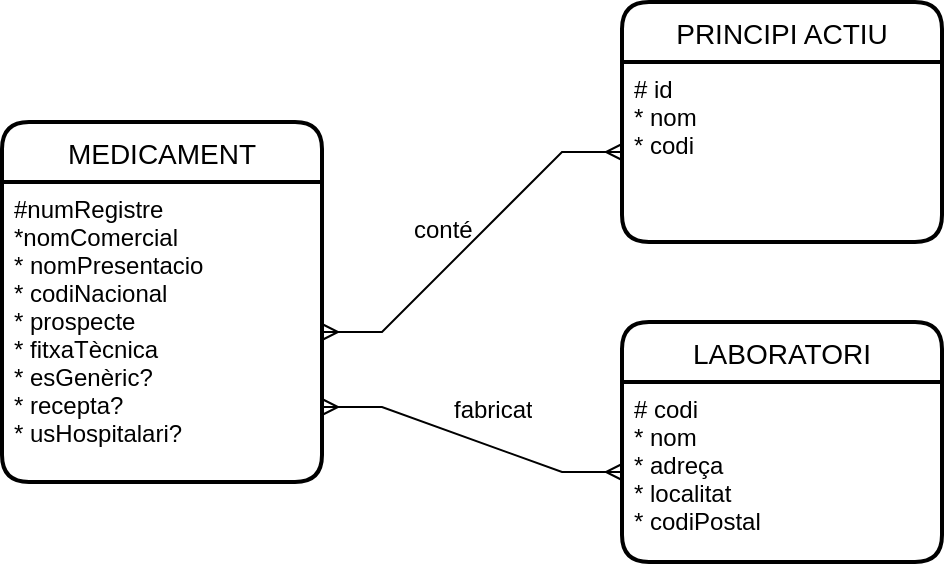 <mxfile version="15.4.3" type="device"><diagram id="nqQrGJzqwovY9uAYzeoE" name="Page-1"><mxGraphModel dx="1038" dy="579" grid="1" gridSize="10" guides="1" tooltips="1" connect="1" arrows="1" fold="1" page="1" pageScale="1" pageWidth="827" pageHeight="1169" math="0" shadow="0"><root><mxCell id="0"/><mxCell id="1" parent="0"/><mxCell id="5NbygTMlmRyL7NT6x6iq-1" value="MEDICAMENT" style="swimlane;childLayout=stackLayout;horizontal=1;startSize=30;horizontalStack=0;rounded=1;fontSize=14;fontStyle=0;strokeWidth=2;resizeParent=0;resizeLast=1;shadow=0;dashed=0;align=center;" vertex="1" parent="1"><mxGeometry x="130" y="100" width="160" height="180" as="geometry"/></mxCell><mxCell id="5NbygTMlmRyL7NT6x6iq-2" value="#numRegistre&#10;*nomComercial&#10;* nomPresentacio&#10;* codiNacional&#10;* prospecte&#10;* fitxaTècnica&#10;* esGenèric?&#10;* recepta?&#10;* usHospitalari?&#10;" style="align=left;strokeColor=none;fillColor=none;spacingLeft=4;fontSize=12;verticalAlign=top;resizable=0;rotatable=0;part=1;" vertex="1" parent="5NbygTMlmRyL7NT6x6iq-1"><mxGeometry y="30" width="160" height="150" as="geometry"/></mxCell><mxCell id="5NbygTMlmRyL7NT6x6iq-3" value="PRINCIPI ACTIU" style="swimlane;childLayout=stackLayout;horizontal=1;startSize=30;horizontalStack=0;rounded=1;fontSize=14;fontStyle=0;strokeWidth=2;resizeParent=0;resizeLast=1;shadow=0;dashed=0;align=center;" vertex="1" parent="1"><mxGeometry x="440" y="40" width="160" height="120" as="geometry"/></mxCell><mxCell id="5NbygTMlmRyL7NT6x6iq-4" value="# id&#10;* nom&#10;* codi&#10;" style="align=left;strokeColor=none;fillColor=none;spacingLeft=4;fontSize=12;verticalAlign=top;resizable=0;rotatable=0;part=1;" vertex="1" parent="5NbygTMlmRyL7NT6x6iq-3"><mxGeometry y="30" width="160" height="90" as="geometry"/></mxCell><mxCell id="5NbygTMlmRyL7NT6x6iq-5" value="LABORATORI" style="swimlane;childLayout=stackLayout;horizontal=1;startSize=30;horizontalStack=0;rounded=1;fontSize=14;fontStyle=0;strokeWidth=2;resizeParent=0;resizeLast=1;shadow=0;dashed=0;align=center;" vertex="1" parent="1"><mxGeometry x="440" y="200" width="160" height="120" as="geometry"/></mxCell><mxCell id="5NbygTMlmRyL7NT6x6iq-6" value="# codi&#10;* nom&#10;* adreça&#10;* localitat&#10;* codiPostal" style="align=left;strokeColor=none;fillColor=none;spacingLeft=4;fontSize=12;verticalAlign=top;resizable=0;rotatable=0;part=1;" vertex="1" parent="5NbygTMlmRyL7NT6x6iq-5"><mxGeometry y="30" width="160" height="90" as="geometry"/></mxCell><mxCell id="5NbygTMlmRyL7NT6x6iq-7" value="" style="edgeStyle=entityRelationEdgeStyle;fontSize=12;html=1;endArrow=ERmany;startArrow=ERmany;rounded=0;" edge="1" parent="1" source="5NbygTMlmRyL7NT6x6iq-2" target="5NbygTMlmRyL7NT6x6iq-4"><mxGeometry width="100" height="100" relative="1" as="geometry"><mxPoint x="360" y="350" as="sourcePoint"/><mxPoint x="460" y="250" as="targetPoint"/></mxGeometry></mxCell><mxCell id="5NbygTMlmRyL7NT6x6iq-8" value="" style="edgeStyle=entityRelationEdgeStyle;fontSize=12;html=1;endArrow=ERmany;startArrow=ERmany;rounded=0;exitX=1;exitY=0.75;exitDx=0;exitDy=0;" edge="1" parent="1" source="5NbygTMlmRyL7NT6x6iq-2" target="5NbygTMlmRyL7NT6x6iq-6"><mxGeometry width="100" height="100" relative="1" as="geometry"><mxPoint x="360" y="350" as="sourcePoint"/><mxPoint x="460" y="250" as="targetPoint"/></mxGeometry></mxCell><mxCell id="5NbygTMlmRyL7NT6x6iq-9" value="fabricat" style="text;strokeColor=none;fillColor=none;spacingLeft=4;spacingRight=4;overflow=hidden;rotatable=0;points=[[0,0.5],[1,0.5]];portConstraint=eastwest;fontSize=12;" vertex="1" parent="1"><mxGeometry x="350" y="230" width="50" height="30" as="geometry"/></mxCell><mxCell id="5NbygTMlmRyL7NT6x6iq-10" value="conté" style="text;strokeColor=none;fillColor=none;spacingLeft=4;spacingRight=4;overflow=hidden;rotatable=0;points=[[0,0.5],[1,0.5]];portConstraint=eastwest;fontSize=12;" vertex="1" parent="1"><mxGeometry x="330" y="140" width="40" height="30" as="geometry"/></mxCell></root></mxGraphModel></diagram></mxfile>